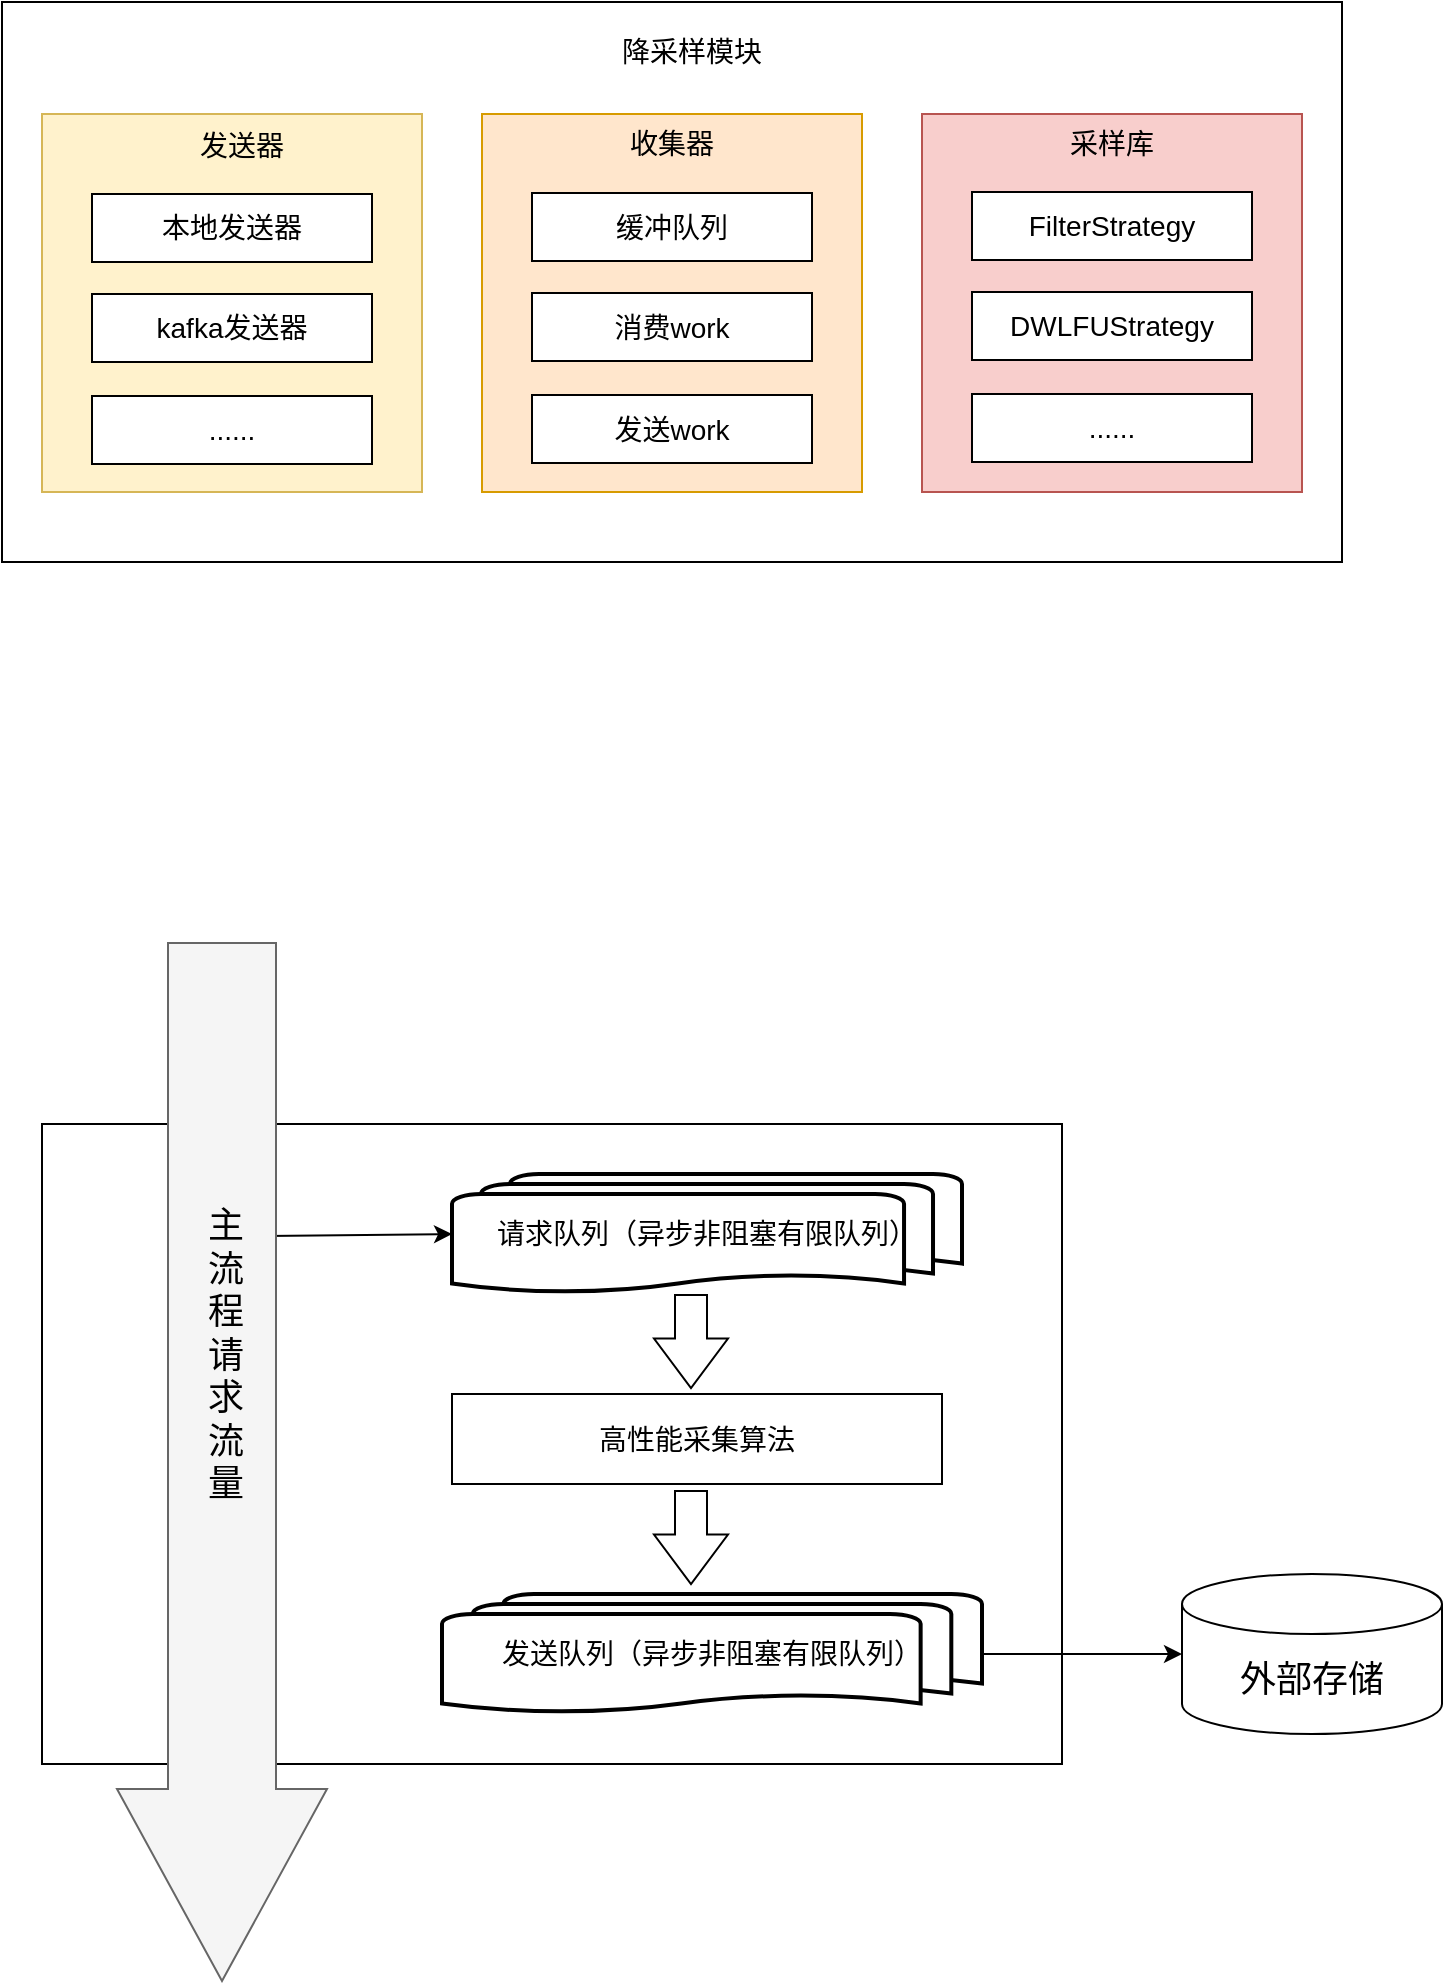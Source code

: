 <mxfile version="20.8.3" type="github">
  <diagram id="dHrR71HzSHLAMjjxXmuo" name="第 1 页">
    <mxGraphModel dx="1306" dy="765" grid="1" gridSize="10" guides="1" tooltips="1" connect="1" arrows="1" fold="1" page="1" pageScale="1" pageWidth="827" pageHeight="1169" math="0" shadow="0">
      <root>
        <mxCell id="0" />
        <mxCell id="1" parent="0" />
        <mxCell id="9a4Nvgae0vwim2I87Gne-9" value="" style="rounded=0;whiteSpace=wrap;html=1;" vertex="1" parent="1">
          <mxGeometry x="80" y="641" width="510" height="320" as="geometry" />
        </mxCell>
        <mxCell id="9a4Nvgae0vwim2I87Gne-11" value="请求队列（异步非阻塞有限队列）" style="strokeWidth=2;html=1;shape=mxgraph.flowchart.multi-document;whiteSpace=wrap;fontSize=14;" vertex="1" parent="1">
          <mxGeometry x="285" y="666" width="255" height="60" as="geometry" />
        </mxCell>
        <mxCell id="9a4Nvgae0vwim2I87Gne-40" style="edgeStyle=none;rounded=0;orthogonalLoop=1;jettySize=auto;html=1;entryX=0;entryY=0.5;entryDx=0;entryDy=0;entryPerimeter=0;fontSize=18;" edge="1" parent="1" source="9a4Nvgae0vwim2I87Gne-12" target="9a4Nvgae0vwim2I87Gne-39">
          <mxGeometry relative="1" as="geometry" />
        </mxCell>
        <mxCell id="9a4Nvgae0vwim2I87Gne-12" value="发送队列（异步非阻塞有限队列）" style="strokeWidth=2;html=1;shape=mxgraph.flowchart.multi-document;whiteSpace=wrap;fontSize=14;" vertex="1" parent="1">
          <mxGeometry x="280" y="876" width="270" height="60" as="geometry" />
        </mxCell>
        <mxCell id="9a4Nvgae0vwim2I87Gne-24" value="高性能采集算法" style="rounded=0;whiteSpace=wrap;html=1;fontSize=14;" vertex="1" parent="1">
          <mxGeometry x="285" y="776" width="245" height="45" as="geometry" />
        </mxCell>
        <mxCell id="9a4Nvgae0vwim2I87Gne-35" value="" style="shape=flexArrow;endArrow=classic;html=1;rounded=0;fontSize=14;width=16;endSize=7.92;" edge="1" parent="1">
          <mxGeometry width="50" height="50" relative="1" as="geometry">
            <mxPoint x="404.5" y="726" as="sourcePoint" />
            <mxPoint x="404.5" y="773.5" as="targetPoint" />
          </mxGeometry>
        </mxCell>
        <mxCell id="9a4Nvgae0vwim2I87Gne-36" value="" style="shape=flexArrow;endArrow=classic;html=1;rounded=0;fontSize=14;width=16;endSize=7.92;" edge="1" parent="1">
          <mxGeometry width="50" height="50" relative="1" as="geometry">
            <mxPoint x="404.5" y="824" as="sourcePoint" />
            <mxPoint x="404.5" y="871.5" as="targetPoint" />
          </mxGeometry>
        </mxCell>
        <mxCell id="9a4Nvgae0vwim2I87Gne-37" value="" style="endArrow=classic;html=1;rounded=0;fontSize=18;entryX=0;entryY=0.5;entryDx=0;entryDy=0;entryPerimeter=0;exitX=1;exitY=0.25;exitDx=0;exitDy=0;" edge="1" parent="1" source="9a4Nvgae0vwim2I87Gne-29" target="9a4Nvgae0vwim2I87Gne-11">
          <mxGeometry width="50" height="50" relative="1" as="geometry">
            <mxPoint x="120" y="871" as="sourcePoint" />
            <mxPoint x="170" y="821" as="targetPoint" />
          </mxGeometry>
        </mxCell>
        <mxCell id="9a4Nvgae0vwim2I87Gne-27" value="" style="shape=flexArrow;endArrow=classic;html=1;rounded=0;endWidth=50;endSize=31.67;width=54;fillColor=#f5f5f5;strokeColor=#666666;" edge="1" parent="1">
          <mxGeometry width="50" height="50" relative="1" as="geometry">
            <mxPoint x="170" y="550" as="sourcePoint" />
            <mxPoint x="170" y="1070" as="targetPoint" />
          </mxGeometry>
        </mxCell>
        <mxCell id="9a4Nvgae0vwim2I87Gne-29" value="主&lt;br style=&quot;font-size: 18px;&quot;&gt;流&lt;br style=&quot;font-size: 18px;&quot;&gt;程&lt;br style=&quot;font-size: 18px;&quot;&gt;请&lt;br style=&quot;font-size: 18px;&quot;&gt;求&lt;br style=&quot;font-size: 18px;&quot;&gt;流&lt;br style=&quot;font-size: 18px;&quot;&gt;量" style="text;html=1;strokeColor=none;fillColor=none;align=center;verticalAlign=middle;whiteSpace=wrap;rounded=0;fontSize=18;" vertex="1" parent="1">
          <mxGeometry x="152" y="637" width="40" height="240" as="geometry" />
        </mxCell>
        <mxCell id="9a4Nvgae0vwim2I87Gne-39" value="外部存储" style="shape=cylinder3;whiteSpace=wrap;html=1;boundedLbl=1;backgroundOutline=1;size=15;fontSize=18;" vertex="1" parent="1">
          <mxGeometry x="650" y="866" width="130" height="80" as="geometry" />
        </mxCell>
        <mxCell id="9a4Nvgae0vwim2I87Gne-41" value="" style="rounded=0;whiteSpace=wrap;html=1;fontSize=14;" vertex="1" parent="1">
          <mxGeometry x="60" y="80" width="670" height="280" as="geometry" />
        </mxCell>
        <mxCell id="9a4Nvgae0vwim2I87Gne-42" value="" style="rounded=0;whiteSpace=wrap;html=1;fontSize=14;fillColor=#fff2cc;strokeColor=#d6b656;" vertex="1" parent="1">
          <mxGeometry x="80" y="136" width="190" height="189" as="geometry" />
        </mxCell>
        <mxCell id="9a4Nvgae0vwim2I87Gne-43" value="" style="rounded=0;whiteSpace=wrap;html=1;fontSize=14;fillColor=#ffe6cc;strokeColor=#d79b00;" vertex="1" parent="1">
          <mxGeometry x="300" y="136" width="190" height="189" as="geometry" />
        </mxCell>
        <mxCell id="9a4Nvgae0vwim2I87Gne-44" value="" style="rounded=0;whiteSpace=wrap;html=1;fontSize=14;fillColor=#f8cecc;strokeColor=#b85450;" vertex="1" parent="1">
          <mxGeometry x="520" y="136" width="190" height="189" as="geometry" />
        </mxCell>
        <mxCell id="9a4Nvgae0vwim2I87Gne-45" value="发送器" style="text;html=1;strokeColor=none;fillColor=none;align=center;verticalAlign=middle;whiteSpace=wrap;rounded=0;fontSize=14;" vertex="1" parent="1">
          <mxGeometry x="150" y="137" width="60" height="30" as="geometry" />
        </mxCell>
        <mxCell id="9a4Nvgae0vwim2I87Gne-46" value="收集器" style="text;html=1;strokeColor=none;fillColor=none;align=center;verticalAlign=middle;whiteSpace=wrap;rounded=0;fontSize=14;" vertex="1" parent="1">
          <mxGeometry x="365" y="136" width="60" height="30" as="geometry" />
        </mxCell>
        <mxCell id="9a4Nvgae0vwim2I87Gne-47" value="采样库" style="text;html=1;strokeColor=none;fillColor=none;align=center;verticalAlign=middle;whiteSpace=wrap;rounded=0;fontSize=14;" vertex="1" parent="1">
          <mxGeometry x="585" y="136" width="60" height="30" as="geometry" />
        </mxCell>
        <mxCell id="9a4Nvgae0vwim2I87Gne-48" value="降采样模块" style="text;html=1;strokeColor=none;fillColor=none;align=center;verticalAlign=middle;whiteSpace=wrap;rounded=0;fontSize=14;" vertex="1" parent="1">
          <mxGeometry x="360" y="90" width="90" height="30" as="geometry" />
        </mxCell>
        <mxCell id="9a4Nvgae0vwim2I87Gne-49" value="本地发送器" style="rounded=0;whiteSpace=wrap;html=1;fontSize=14;" vertex="1" parent="1">
          <mxGeometry x="105" y="176" width="140" height="34" as="geometry" />
        </mxCell>
        <mxCell id="9a4Nvgae0vwim2I87Gne-50" value="kafka发送器" style="rounded=0;whiteSpace=wrap;html=1;fontSize=14;" vertex="1" parent="1">
          <mxGeometry x="105" y="226" width="140" height="34" as="geometry" />
        </mxCell>
        <mxCell id="9a4Nvgae0vwim2I87Gne-51" value="......" style="rounded=0;whiteSpace=wrap;html=1;fontSize=14;" vertex="1" parent="1">
          <mxGeometry x="105" y="277" width="140" height="34" as="geometry" />
        </mxCell>
        <mxCell id="9a4Nvgae0vwim2I87Gne-52" value="缓冲队列" style="rounded=0;whiteSpace=wrap;html=1;fontSize=14;" vertex="1" parent="1">
          <mxGeometry x="325" y="175.5" width="140" height="34" as="geometry" />
        </mxCell>
        <mxCell id="9a4Nvgae0vwim2I87Gne-53" value="消费work" style="rounded=0;whiteSpace=wrap;html=1;fontSize=14;" vertex="1" parent="1">
          <mxGeometry x="325" y="225.5" width="140" height="34" as="geometry" />
        </mxCell>
        <mxCell id="9a4Nvgae0vwim2I87Gne-54" value="发送work" style="rounded=0;whiteSpace=wrap;html=1;fontSize=14;" vertex="1" parent="1">
          <mxGeometry x="325" y="276.5" width="140" height="34" as="geometry" />
        </mxCell>
        <mxCell id="9a4Nvgae0vwim2I87Gne-55" value="FilterStrategy" style="rounded=0;whiteSpace=wrap;html=1;fontSize=14;" vertex="1" parent="1">
          <mxGeometry x="545" y="175" width="140" height="34" as="geometry" />
        </mxCell>
        <mxCell id="9a4Nvgae0vwim2I87Gne-56" value="DWLFUStrategy" style="rounded=0;whiteSpace=wrap;html=1;fontSize=14;" vertex="1" parent="1">
          <mxGeometry x="545" y="225" width="140" height="34" as="geometry" />
        </mxCell>
        <mxCell id="9a4Nvgae0vwim2I87Gne-57" value="......" style="rounded=0;whiteSpace=wrap;html=1;fontSize=14;" vertex="1" parent="1">
          <mxGeometry x="545" y="276" width="140" height="34" as="geometry" />
        </mxCell>
      </root>
    </mxGraphModel>
  </diagram>
</mxfile>
